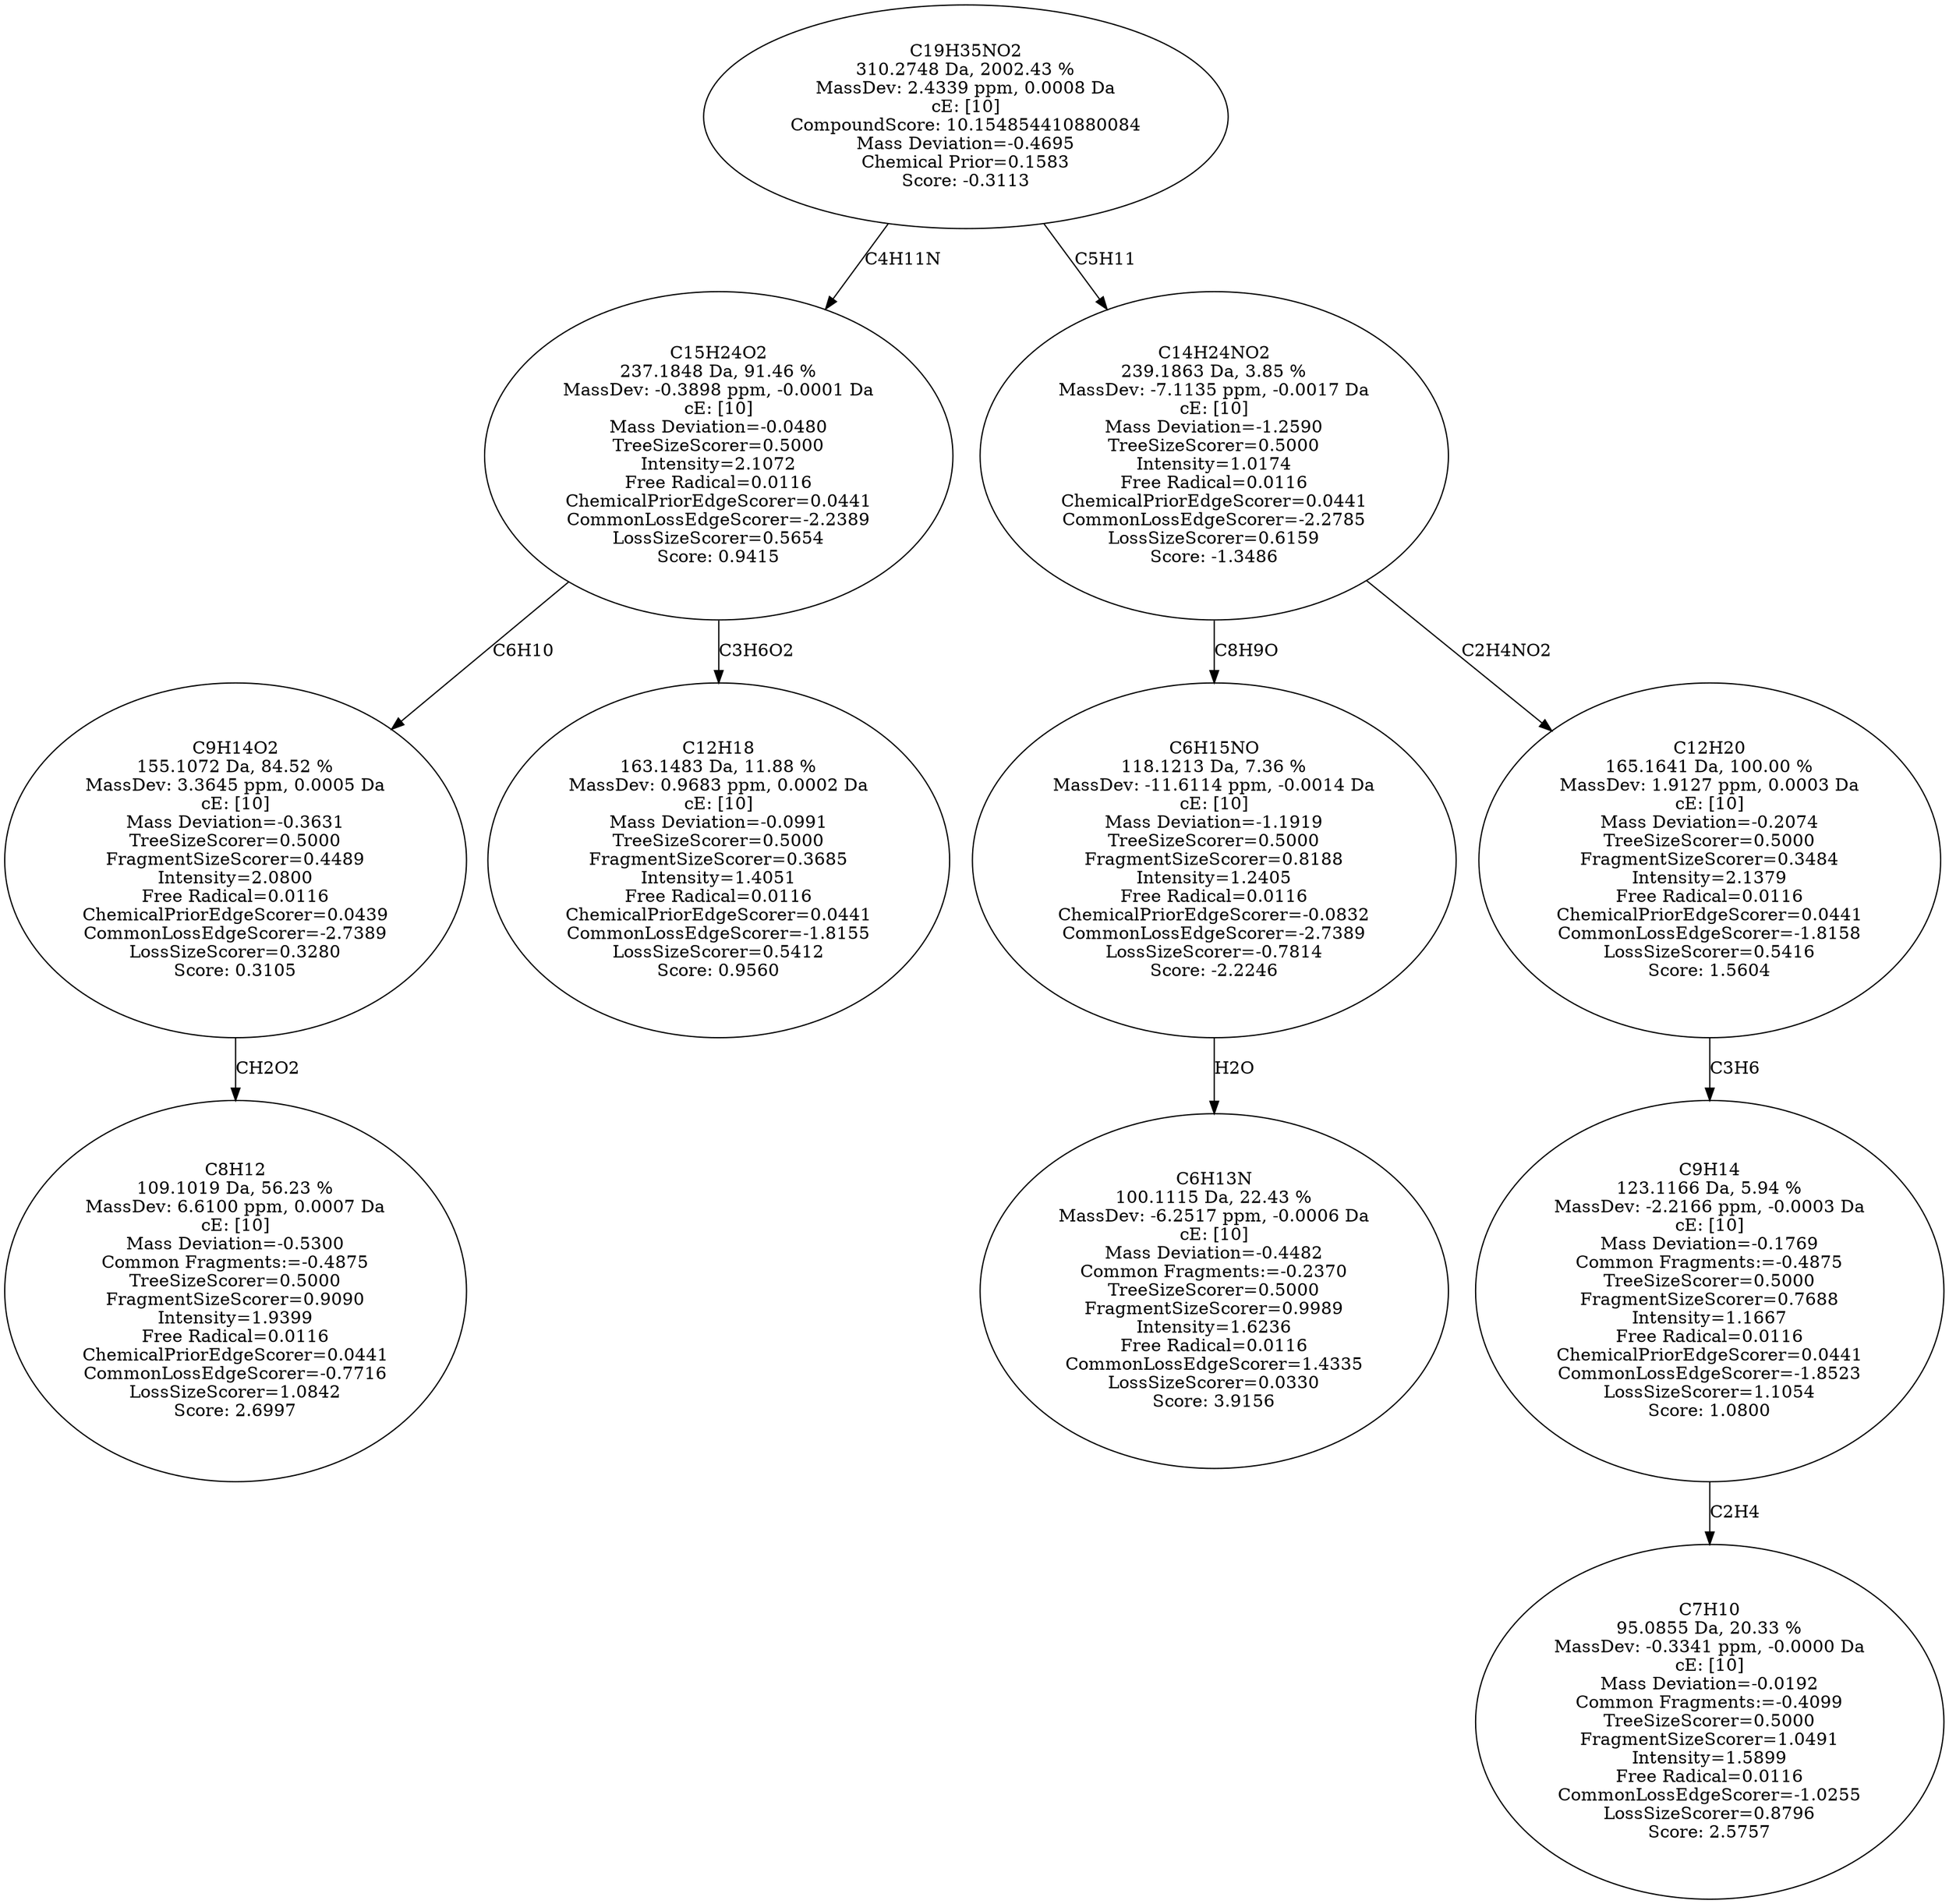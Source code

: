 strict digraph {
v1 [label="C8H12\n109.1019 Da, 56.23 %\nMassDev: 6.6100 ppm, 0.0007 Da\ncE: [10]\nMass Deviation=-0.5300\nCommon Fragments:=-0.4875\nTreeSizeScorer=0.5000\nFragmentSizeScorer=0.9090\nIntensity=1.9399\nFree Radical=0.0116\nChemicalPriorEdgeScorer=0.0441\nCommonLossEdgeScorer=-0.7716\nLossSizeScorer=1.0842\nScore: 2.6997"];
v2 [label="C9H14O2\n155.1072 Da, 84.52 %\nMassDev: 3.3645 ppm, 0.0005 Da\ncE: [10]\nMass Deviation=-0.3631\nTreeSizeScorer=0.5000\nFragmentSizeScorer=0.4489\nIntensity=2.0800\nFree Radical=0.0116\nChemicalPriorEdgeScorer=0.0439\nCommonLossEdgeScorer=-2.7389\nLossSizeScorer=0.3280\nScore: 0.3105"];
v3 [label="C12H18\n163.1483 Da, 11.88 %\nMassDev: 0.9683 ppm, 0.0002 Da\ncE: [10]\nMass Deviation=-0.0991\nTreeSizeScorer=0.5000\nFragmentSizeScorer=0.3685\nIntensity=1.4051\nFree Radical=0.0116\nChemicalPriorEdgeScorer=0.0441\nCommonLossEdgeScorer=-1.8155\nLossSizeScorer=0.5412\nScore: 0.9560"];
v4 [label="C15H24O2\n237.1848 Da, 91.46 %\nMassDev: -0.3898 ppm, -0.0001 Da\ncE: [10]\nMass Deviation=-0.0480\nTreeSizeScorer=0.5000\nIntensity=2.1072\nFree Radical=0.0116\nChemicalPriorEdgeScorer=0.0441\nCommonLossEdgeScorer=-2.2389\nLossSizeScorer=0.5654\nScore: 0.9415"];
v5 [label="C6H13N\n100.1115 Da, 22.43 %\nMassDev: -6.2517 ppm, -0.0006 Da\ncE: [10]\nMass Deviation=-0.4482\nCommon Fragments:=-0.2370\nTreeSizeScorer=0.5000\nFragmentSizeScorer=0.9989\nIntensity=1.6236\nFree Radical=0.0116\nCommonLossEdgeScorer=1.4335\nLossSizeScorer=0.0330\nScore: 3.9156"];
v6 [label="C6H15NO\n118.1213 Da, 7.36 %\nMassDev: -11.6114 ppm, -0.0014 Da\ncE: [10]\nMass Deviation=-1.1919\nTreeSizeScorer=0.5000\nFragmentSizeScorer=0.8188\nIntensity=1.2405\nFree Radical=0.0116\nChemicalPriorEdgeScorer=-0.0832\nCommonLossEdgeScorer=-2.7389\nLossSizeScorer=-0.7814\nScore: -2.2246"];
v7 [label="C7H10\n95.0855 Da, 20.33 %\nMassDev: -0.3341 ppm, -0.0000 Da\ncE: [10]\nMass Deviation=-0.0192\nCommon Fragments:=-0.4099\nTreeSizeScorer=0.5000\nFragmentSizeScorer=1.0491\nIntensity=1.5899\nFree Radical=0.0116\nCommonLossEdgeScorer=-1.0255\nLossSizeScorer=0.8796\nScore: 2.5757"];
v8 [label="C9H14\n123.1166 Da, 5.94 %\nMassDev: -2.2166 ppm, -0.0003 Da\ncE: [10]\nMass Deviation=-0.1769\nCommon Fragments:=-0.4875\nTreeSizeScorer=0.5000\nFragmentSizeScorer=0.7688\nIntensity=1.1667\nFree Radical=0.0116\nChemicalPriorEdgeScorer=0.0441\nCommonLossEdgeScorer=-1.8523\nLossSizeScorer=1.1054\nScore: 1.0800"];
v9 [label="C12H20\n165.1641 Da, 100.00 %\nMassDev: 1.9127 ppm, 0.0003 Da\ncE: [10]\nMass Deviation=-0.2074\nTreeSizeScorer=0.5000\nFragmentSizeScorer=0.3484\nIntensity=2.1379\nFree Radical=0.0116\nChemicalPriorEdgeScorer=0.0441\nCommonLossEdgeScorer=-1.8158\nLossSizeScorer=0.5416\nScore: 1.5604"];
v10 [label="C14H24NO2\n239.1863 Da, 3.85 %\nMassDev: -7.1135 ppm, -0.0017 Da\ncE: [10]\nMass Deviation=-1.2590\nTreeSizeScorer=0.5000\nIntensity=1.0174\nFree Radical=0.0116\nChemicalPriorEdgeScorer=0.0441\nCommonLossEdgeScorer=-2.2785\nLossSizeScorer=0.6159\nScore: -1.3486"];
v11 [label="C19H35NO2\n310.2748 Da, 2002.43 %\nMassDev: 2.4339 ppm, 0.0008 Da\ncE: [10]\nCompoundScore: 10.154854410880084\nMass Deviation=-0.4695\nChemical Prior=0.1583\nScore: -0.3113"];
v2 -> v1 [label="CH2O2"];
v4 -> v2 [label="C6H10"];
v4 -> v3 [label="C3H6O2"];
v11 -> v4 [label="C4H11N"];
v6 -> v5 [label="H2O"];
v10 -> v6 [label="C8H9O"];
v8 -> v7 [label="C2H4"];
v9 -> v8 [label="C3H6"];
v10 -> v9 [label="C2H4NO2"];
v11 -> v10 [label="C5H11"];
}